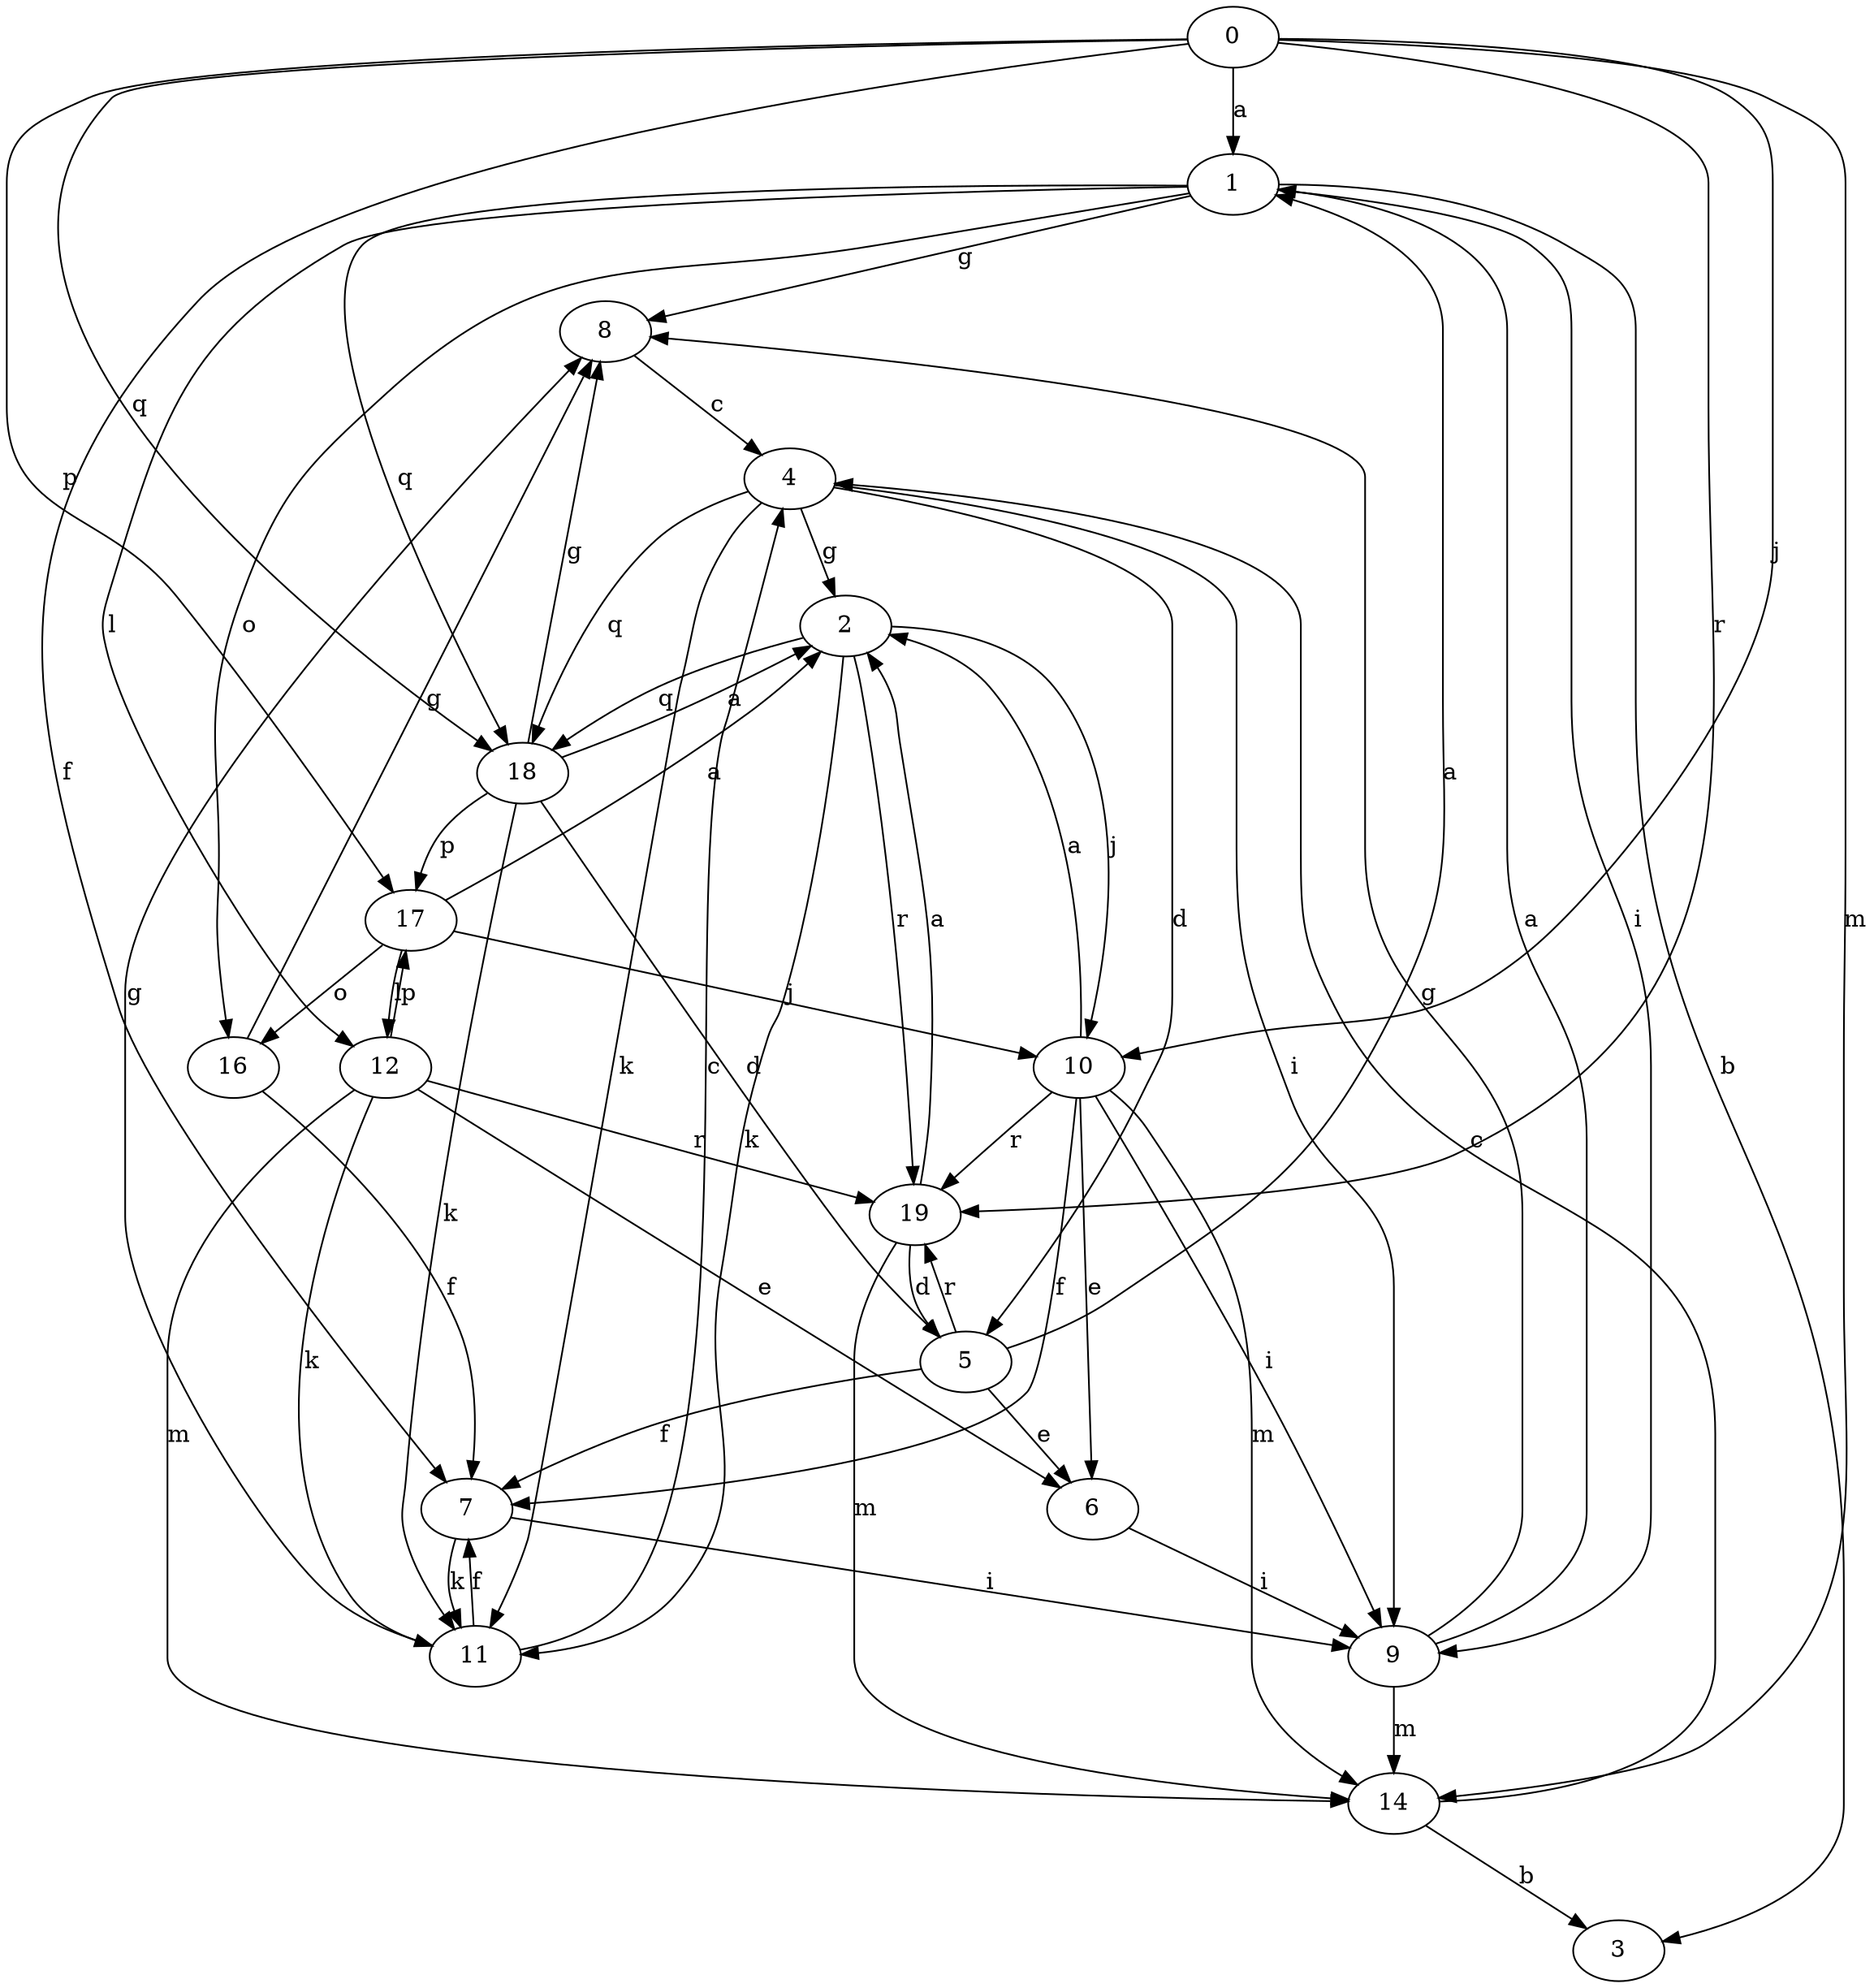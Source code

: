 strict digraph  {
1;
2;
3;
4;
0;
5;
6;
7;
8;
9;
10;
11;
12;
14;
16;
17;
18;
19;
1 -> 3  [label=b];
1 -> 8  [label=g];
1 -> 9  [label=i];
1 -> 12  [label=l];
1 -> 16  [label=o];
1 -> 18  [label=q];
2 -> 10  [label=j];
2 -> 11  [label=k];
2 -> 18  [label=q];
2 -> 19  [label=r];
4 -> 5  [label=d];
4 -> 9  [label=i];
4 -> 11  [label=k];
4 -> 18  [label=q];
4 -> 2  [label=g];
0 -> 1  [label=a];
0 -> 7  [label=f];
0 -> 10  [label=j];
0 -> 14  [label=m];
0 -> 17  [label=p];
0 -> 18  [label=q];
0 -> 19  [label=r];
5 -> 1  [label=a];
5 -> 6  [label=e];
5 -> 7  [label=f];
5 -> 19  [label=r];
6 -> 9  [label=i];
7 -> 9  [label=i];
7 -> 11  [label=k];
8 -> 4  [label=c];
9 -> 1  [label=a];
9 -> 8  [label=g];
9 -> 14  [label=m];
10 -> 2  [label=a];
10 -> 6  [label=e];
10 -> 7  [label=f];
10 -> 9  [label=i];
10 -> 14  [label=m];
10 -> 19  [label=r];
11 -> 4  [label=c];
11 -> 7  [label=f];
11 -> 8  [label=g];
12 -> 6  [label=e];
12 -> 11  [label=k];
12 -> 14  [label=m];
12 -> 17  [label=p];
12 -> 19  [label=r];
14 -> 3  [label=b];
14 -> 4  [label=c];
16 -> 7  [label=f];
16 -> 8  [label=g];
17 -> 2  [label=a];
17 -> 10  [label=j];
17 -> 12  [label=l];
17 -> 16  [label=o];
18 -> 2  [label=a];
18 -> 5  [label=d];
18 -> 8  [label=g];
18 -> 11  [label=k];
18 -> 17  [label=p];
19 -> 2  [label=a];
19 -> 5  [label=d];
19 -> 14  [label=m];
}

